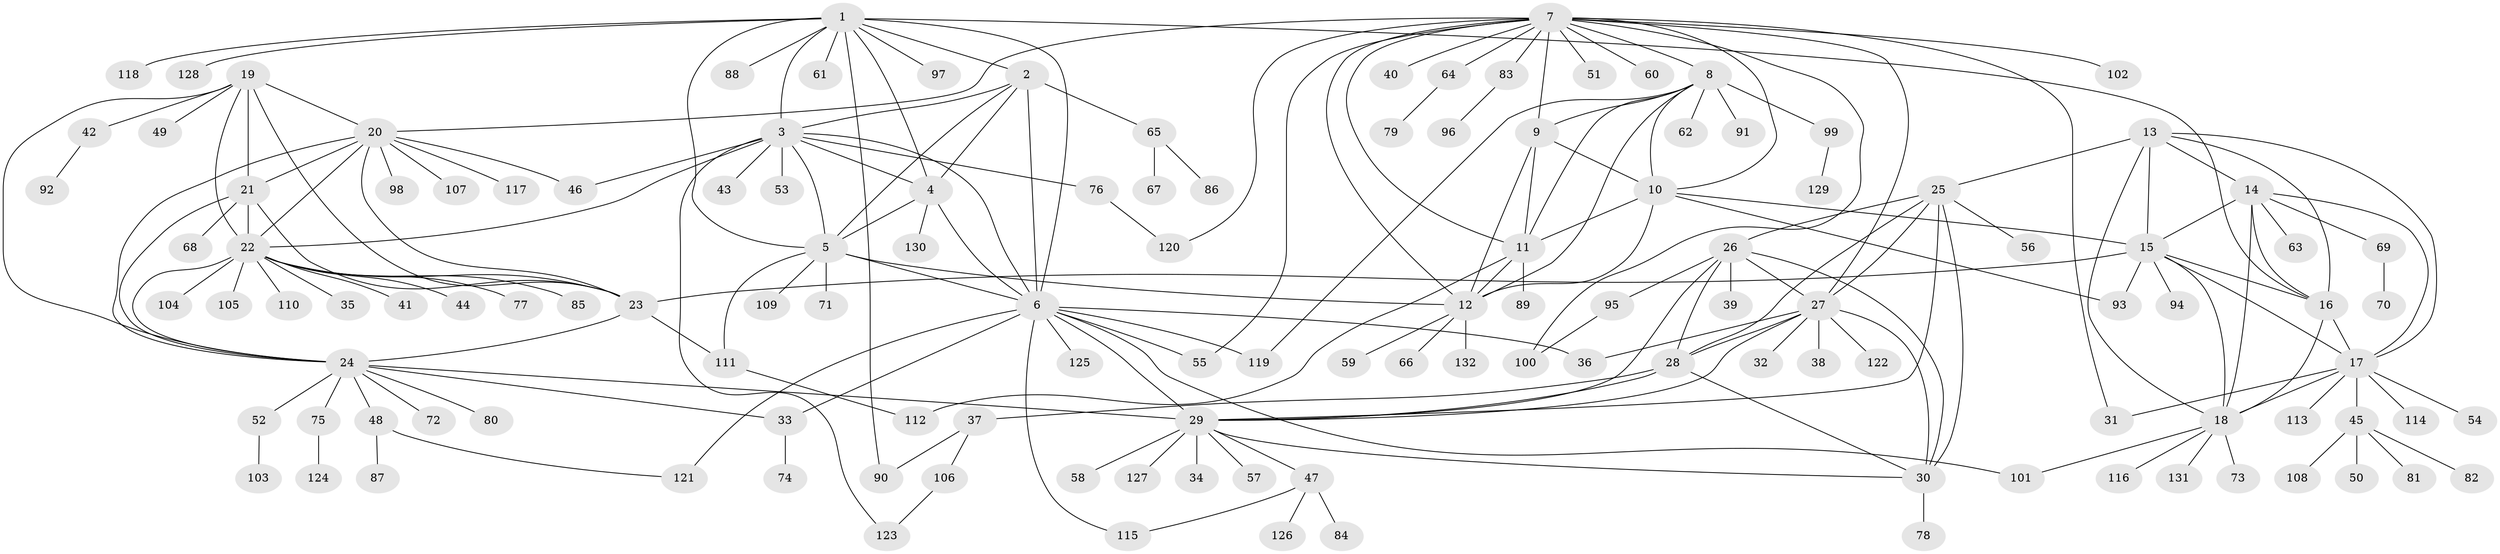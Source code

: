 // Generated by graph-tools (version 1.1) at 2025/50/03/09/25 03:50:34]
// undirected, 132 vertices, 203 edges
graph export_dot {
graph [start="1"]
  node [color=gray90,style=filled];
  1;
  2;
  3;
  4;
  5;
  6;
  7;
  8;
  9;
  10;
  11;
  12;
  13;
  14;
  15;
  16;
  17;
  18;
  19;
  20;
  21;
  22;
  23;
  24;
  25;
  26;
  27;
  28;
  29;
  30;
  31;
  32;
  33;
  34;
  35;
  36;
  37;
  38;
  39;
  40;
  41;
  42;
  43;
  44;
  45;
  46;
  47;
  48;
  49;
  50;
  51;
  52;
  53;
  54;
  55;
  56;
  57;
  58;
  59;
  60;
  61;
  62;
  63;
  64;
  65;
  66;
  67;
  68;
  69;
  70;
  71;
  72;
  73;
  74;
  75;
  76;
  77;
  78;
  79;
  80;
  81;
  82;
  83;
  84;
  85;
  86;
  87;
  88;
  89;
  90;
  91;
  92;
  93;
  94;
  95;
  96;
  97;
  98;
  99;
  100;
  101;
  102;
  103;
  104;
  105;
  106;
  107;
  108;
  109;
  110;
  111;
  112;
  113;
  114;
  115;
  116;
  117;
  118;
  119;
  120;
  121;
  122;
  123;
  124;
  125;
  126;
  127;
  128;
  129;
  130;
  131;
  132;
  1 -- 2;
  1 -- 3;
  1 -- 4;
  1 -- 5;
  1 -- 6;
  1 -- 16;
  1 -- 61;
  1 -- 88;
  1 -- 90;
  1 -- 97;
  1 -- 118;
  1 -- 128;
  2 -- 3;
  2 -- 4;
  2 -- 5;
  2 -- 6;
  2 -- 65;
  3 -- 4;
  3 -- 5;
  3 -- 6;
  3 -- 22;
  3 -- 43;
  3 -- 46;
  3 -- 53;
  3 -- 76;
  3 -- 123;
  4 -- 5;
  4 -- 6;
  4 -- 130;
  5 -- 6;
  5 -- 12;
  5 -- 71;
  5 -- 109;
  5 -- 111;
  6 -- 29;
  6 -- 33;
  6 -- 36;
  6 -- 55;
  6 -- 101;
  6 -- 115;
  6 -- 119;
  6 -- 121;
  6 -- 125;
  7 -- 8;
  7 -- 9;
  7 -- 10;
  7 -- 11;
  7 -- 12;
  7 -- 20;
  7 -- 27;
  7 -- 31;
  7 -- 40;
  7 -- 51;
  7 -- 55;
  7 -- 60;
  7 -- 64;
  7 -- 83;
  7 -- 100;
  7 -- 102;
  7 -- 120;
  8 -- 9;
  8 -- 10;
  8 -- 11;
  8 -- 12;
  8 -- 62;
  8 -- 91;
  8 -- 99;
  8 -- 119;
  9 -- 10;
  9 -- 11;
  9 -- 12;
  10 -- 11;
  10 -- 12;
  10 -- 15;
  10 -- 93;
  11 -- 12;
  11 -- 89;
  11 -- 112;
  12 -- 59;
  12 -- 66;
  12 -- 132;
  13 -- 14;
  13 -- 15;
  13 -- 16;
  13 -- 17;
  13 -- 18;
  13 -- 25;
  14 -- 15;
  14 -- 16;
  14 -- 17;
  14 -- 18;
  14 -- 63;
  14 -- 69;
  15 -- 16;
  15 -- 17;
  15 -- 18;
  15 -- 23;
  15 -- 93;
  15 -- 94;
  16 -- 17;
  16 -- 18;
  17 -- 18;
  17 -- 31;
  17 -- 45;
  17 -- 54;
  17 -- 113;
  17 -- 114;
  18 -- 73;
  18 -- 101;
  18 -- 116;
  18 -- 131;
  19 -- 20;
  19 -- 21;
  19 -- 22;
  19 -- 23;
  19 -- 24;
  19 -- 42;
  19 -- 49;
  20 -- 21;
  20 -- 22;
  20 -- 23;
  20 -- 24;
  20 -- 46;
  20 -- 98;
  20 -- 107;
  20 -- 117;
  21 -- 22;
  21 -- 23;
  21 -- 24;
  21 -- 68;
  22 -- 23;
  22 -- 24;
  22 -- 35;
  22 -- 41;
  22 -- 44;
  22 -- 77;
  22 -- 85;
  22 -- 104;
  22 -- 105;
  22 -- 110;
  23 -- 24;
  23 -- 111;
  24 -- 29;
  24 -- 33;
  24 -- 48;
  24 -- 52;
  24 -- 72;
  24 -- 75;
  24 -- 80;
  25 -- 26;
  25 -- 27;
  25 -- 28;
  25 -- 29;
  25 -- 30;
  25 -- 56;
  26 -- 27;
  26 -- 28;
  26 -- 29;
  26 -- 30;
  26 -- 39;
  26 -- 95;
  27 -- 28;
  27 -- 29;
  27 -- 30;
  27 -- 32;
  27 -- 36;
  27 -- 38;
  27 -- 122;
  28 -- 29;
  28 -- 30;
  28 -- 37;
  29 -- 30;
  29 -- 34;
  29 -- 47;
  29 -- 57;
  29 -- 58;
  29 -- 127;
  30 -- 78;
  33 -- 74;
  37 -- 90;
  37 -- 106;
  42 -- 92;
  45 -- 50;
  45 -- 81;
  45 -- 82;
  45 -- 108;
  47 -- 84;
  47 -- 115;
  47 -- 126;
  48 -- 87;
  48 -- 121;
  52 -- 103;
  64 -- 79;
  65 -- 67;
  65 -- 86;
  69 -- 70;
  75 -- 124;
  76 -- 120;
  83 -- 96;
  95 -- 100;
  99 -- 129;
  106 -- 123;
  111 -- 112;
}
